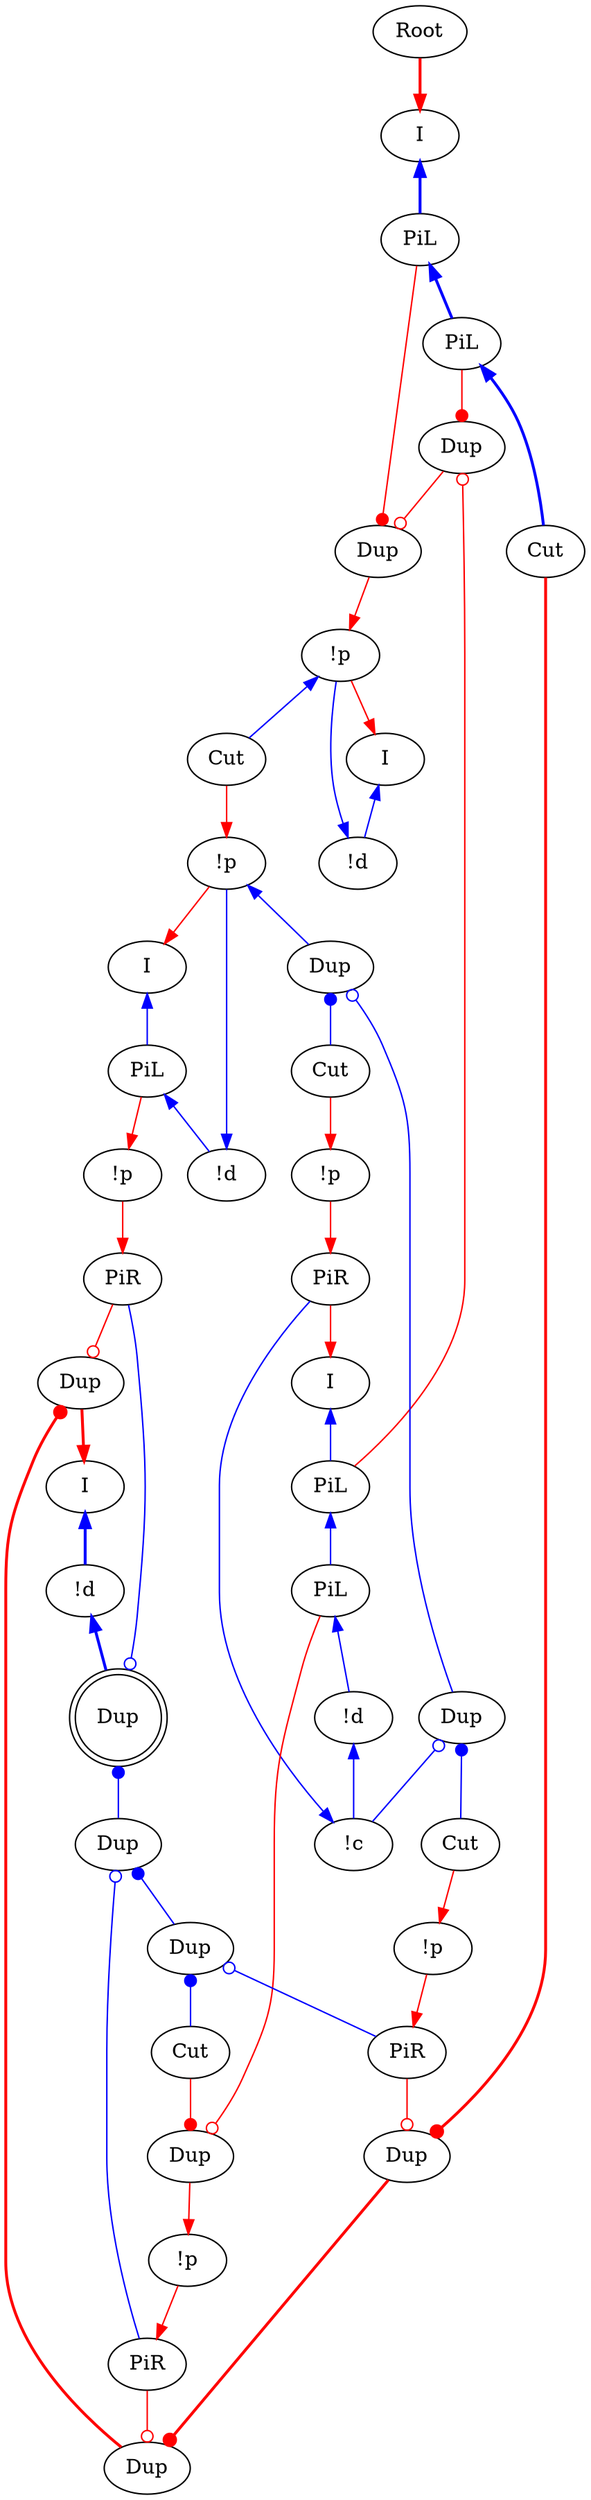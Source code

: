 digraph {
"Root0" [label="Root"]
"!p0" [label="!p"]
"I0" [label="I"]
"!d0" [label="!d"]
"I1" [label="I"]
"!d1" [label="!d"]
"!p1" [label="!p"]
"Cut0" [label="Cut"]
"!d2" [label="!d"]
"PiL0" [label="PiL"]
"I2" [label="I"]
"I3" [label="I"]
"!p2" [label="!p"]
"Cut1" [label="Cut"]
"PiR0" [label="PiR"]
"!c0" [label="!c"]
"!d3" [label="!d"]
"PiL1" [label="PiL"]
"PiL2" [label="PiL"]
"PiL3" [label="PiL"]
"I4" [label="I"]
"Dup0_0" [label="Dup"]
"Dup0_1" [label="Dup"]
"Dup0_2" [label="Dup"]
"PiL4" [label="PiL"]
"!p3" [label="!p"]
"!p4" [label="!p"]
"!p5" [label="!p"]
"Cut2" [label="Cut"]
"PiR1" [label="PiR"]
"Dup1_0" [label="Dup",shape=doublecircle]
"Dup1_1" [label="Dup"]
"PiR2" [label="PiR"]
"Dup2_0" [label="Dup"]
"Dup2_1" [label="Dup"]
"Dup2_2" [label="Dup"]
"Dup2_3" [label="Dup"]
"PiR3" [label="PiR"]
"Dup3_0" [label="Dup"]
"Dup3_1" [label="Dup"]
"Cut3" [label="Cut"]
"Cut4" [label="Cut"]
"!p1" -> "I2"[color=red,tooltip="e11"]
"!d2" -> "!p1"[color=blue,tooltip="e13",dir=back]
"!p1" -> "Dup2_0"[color=blue,tooltip="e15",dir=back]
"PiL0" -> "!d2"[color=blue,tooltip="e17",dir=back]
"I2" -> "PiL0"[color=blue,tooltip="e19",dir=back]
"PiL0" -> "!p3"[color=red,tooltip="e21"]
"Dup2_0" -> "Cut1"[color=blue,tooltip="e23",arrowtail=dot,dir=back]
"Dup2_0" -> "Dup0_0"[color=blue,tooltip="e25",arrowtail=odot,dir=back]
"Dup0_1" -> "!p4"[color=red,tooltip="e31"]
"I3" -> "PiL4"[color=blue,tooltip="e32",penwidth=2,dir=back]
"PiL4" -> "Dup2_1"[color=red,tooltip="e34",arrowhead=dot]
"Dup0_2" -> "Dup2_1"[color=red,tooltip="e35",arrowhead=odot]
"Cut1" -> "!p2"[color=red,tooltip="e37"]
"!p2" -> "PiR0"[color=red,tooltip="e39"]
"!c0" -> "PiR0"[color=blue,tooltip="e41",dir=back]
"PiR0" -> "I4"[color=red,tooltip="e43"]
"Dup0_0" -> "Cut2"[color=blue,tooltip="e45",arrowtail=dot,dir=back]
"!d3" -> "!c0"[color=blue,tooltip="e46",dir=back]
"Dup0_0" -> "!c0"[color=blue,tooltip="e47",arrowtail=odot,dir=back]
"PiL1" -> "!d3"[color=blue,tooltip="e49",dir=back]
"PiL2" -> "Cut4"[color=blue,tooltip="e50",penwidth=2,dir=back]
"PiL3" -> "PiL1"[color=blue,tooltip="e51",dir=back]
"Cut3" -> "Dup0_1"[color=red,tooltip="e52",arrowhead=dot]
"PiL1" -> "Dup0_1"[color=red,tooltip="e53",arrowhead=odot]
"PiL4" -> "PiL2"[color=blue,tooltip="e54",penwidth=2,dir=back]
"I4" -> "PiL3"[color=blue,tooltip="e55",dir=back]
"PiL2" -> "Dup0_2"[color=red,tooltip="e56",arrowhead=dot]
"PiL3" -> "Dup0_2"[color=red,tooltip="e57",arrowhead=odot]
"!p3" -> "PiR1"[color=red,tooltip="e59"]
"!p4" -> "PiR2"[color=red,tooltip="e61"]
"Cut2" -> "!p5"[color=red,tooltip="e63"]
"!p5" -> "PiR3"[color=red,tooltip="e65"]
"Dup1_0" -> "Dup2_2"[color=blue,tooltip="e66",arrowtail=dot,dir=back]
"Dup1_0" -> "PiR1"[color=blue,tooltip="e67",arrowtail=odot,dir=back]
"Dup2_3" -> "Dup1_1"[color=red,tooltip="e68",arrowhead=dot,penwidth=2]
"PiR1" -> "Dup1_1"[color=red,tooltip="e69",arrowhead=odot]
"Dup2_2" -> "Dup3_0"[color=blue,tooltip="e70",arrowtail=dot,dir=back]
"Dup2_2" -> "PiR2"[color=blue,tooltip="e71",arrowtail=odot,dir=back]
"Dup3_1" -> "Dup2_3"[color=red,tooltip="e72",arrowhead=dot,penwidth=2]
"PiR2" -> "Dup2_3"[color=red,tooltip="e73",arrowhead=odot]
"Dup3_0" -> "Cut3"[color=blue,tooltip="e74",arrowtail=dot,dir=back]
"Dup3_0" -> "PiR3"[color=blue,tooltip="e75",arrowtail=odot,dir=back]
"Cut4" -> "Dup3_1"[color=red,tooltip="e76",arrowhead=dot,penwidth=2]
"PiR3" -> "Dup3_1"[color=red,tooltip="e77",arrowhead=odot]
"Cut0" -> "!p1"[color=red,tooltip="e9"]
"!d1" -> "Dup1_0"[color=blue,tooltip="i",penwidth=2,dir=back]
"I1" -> "!d1"[color=blue,tooltip="il",penwidth=2,dir=back]
"Dup1_1" -> "I1"[color=red,tooltip="ir",penwidth=2]
"Root0" -> "I3"[color=red,tooltip="rettop",penwidth=2]
"!p0" -> "Cut0"[color=blue,tooltip="y2",dir=back]
"!d0" -> "!p0"[color=blue,tooltip="yj",dir=back]
"I0" -> "!d0"[color=blue,tooltip="yl2",dir=back]
"!p0" -> "I0"[color=red,tooltip="yli"]
"Dup2_1" -> "!p0"[color=red,tooltip="ylp"]
}
